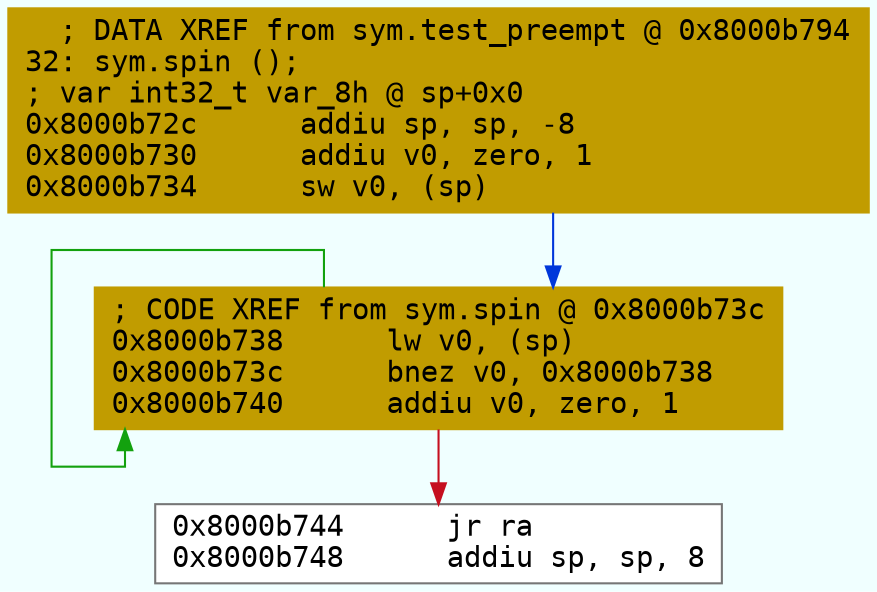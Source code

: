 digraph code {
	graph [bgcolor=azure fontsize=8 fontname="Courier" splines="ortho"];
	node [fillcolor=gray style=filled shape=box];
	edge [arrowhead="normal"];
	"0x8000b72c" [URL="sym.spin/0x8000b72c", fillcolor="#c19c00",color="#c19c00", fontname="Courier",label="  ; DATA XREF from sym.test_preempt @ 0x8000b794\l32: sym.spin ();\l; var int32_t var_8h @ sp+0x0\l0x8000b72c      addiu sp, sp, -8\l0x8000b730      addiu v0, zero, 1\l0x8000b734      sw v0, (sp)\l"]
	"0x8000b738" [URL="sym.spin/0x8000b738", fillcolor="#c19c00",color="#c19c00", fontname="Courier",label="; CODE XREF from sym.spin @ 0x8000b73c\l0x8000b738      lw v0, (sp)\l0x8000b73c      bnez v0, 0x8000b738\l0x8000b740      addiu v0, zero, 1\l"]
	"0x8000b744" [URL="sym.spin/0x8000b744", fillcolor="white",color="#767676", fontname="Courier",label="0x8000b744      jr ra\l0x8000b748      addiu sp, sp, 8\l"]
        "0x8000b72c" -> "0x8000b738" [color="#0037da"];
        "0x8000b738" -> "0x8000b738" [color="#13a10e"];
        "0x8000b738" -> "0x8000b744" [color="#c50f1f"];
}
